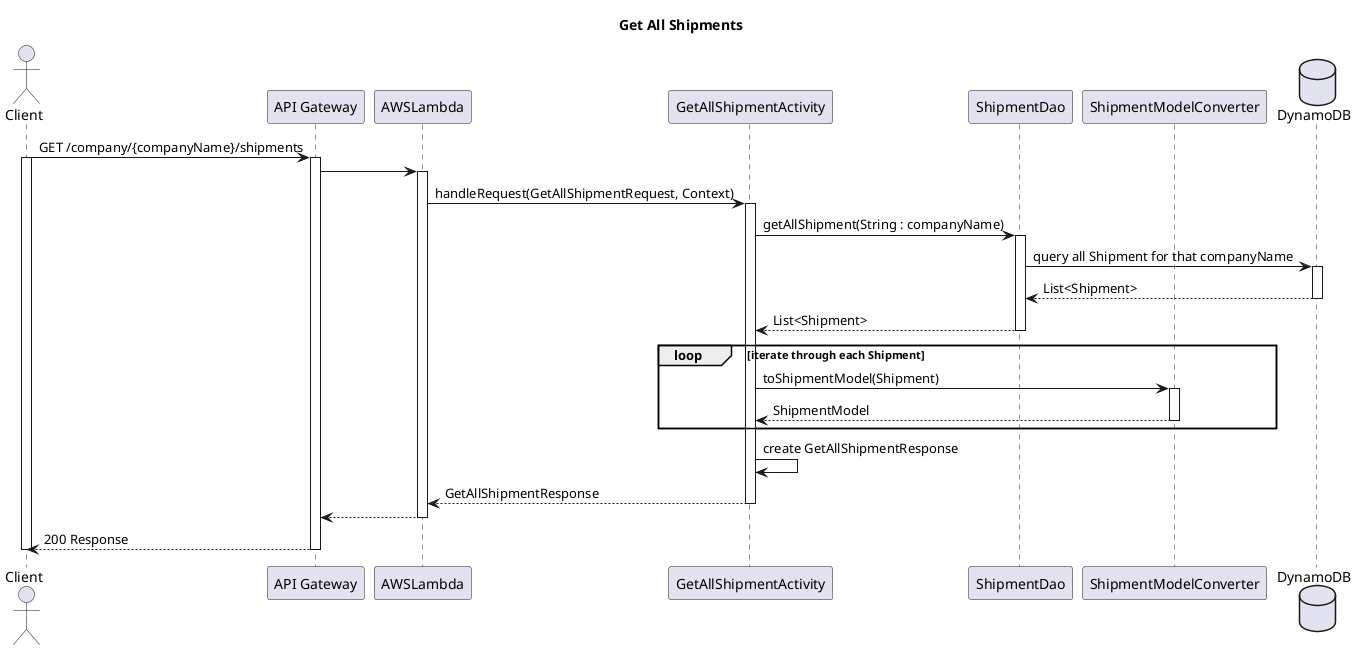 @startuml
title Get All Shipments

actor Client
participant "API Gateway" as APIGateway
participant AWSLambda
participant GetAllShipmentActivity
participant ShipmentDao
participant ShipmentModelConverter

database DynamoDB

Client -> APIGateway : GET /company/{companyName}/shipments
activate Client
activate APIGateway
APIGateway -> AWSLambda
activate AWSLambda
AWSLambda -> GetAllShipmentActivity :  handleRequest(GetAllShipmentRequest, Context)
activate GetAllShipmentActivity

GetAllShipmentActivity -> ShipmentDao : getAllShipment(String : companyName)
activate ShipmentDao
ShipmentDao -> DynamoDB : query all Shipment for that companyName
activate DynamoDB

ShipmentDao <-- DynamoDB : List<Shipment>
deactivate DynamoDB
GetAllShipmentActivity <-- ShipmentDao : List<Shipment>
deactivate ShipmentDao

loop iterate through each Shipment
GetAllShipmentActivity -> ShipmentModelConverter : toShipmentModel(Shipment)
activate ShipmentModelConverter
GetAllShipmentActivity <-- ShipmentModelConverter : ShipmentModel
deactivate ShipmentModelConverter
end

GetAllShipmentActivity -> GetAllShipmentActivity: create GetAllShipmentResponse
AWSLambda <-- GetAllShipmentActivity : GetAllShipmentResponse
deactivate GetAllShipmentActivity
APIGateway <-- AWSLambda
deactivate AWSLambda
Client <-- APIGateway : 200 Response
deactivate APIGateway
deactivate Client

@enduml
